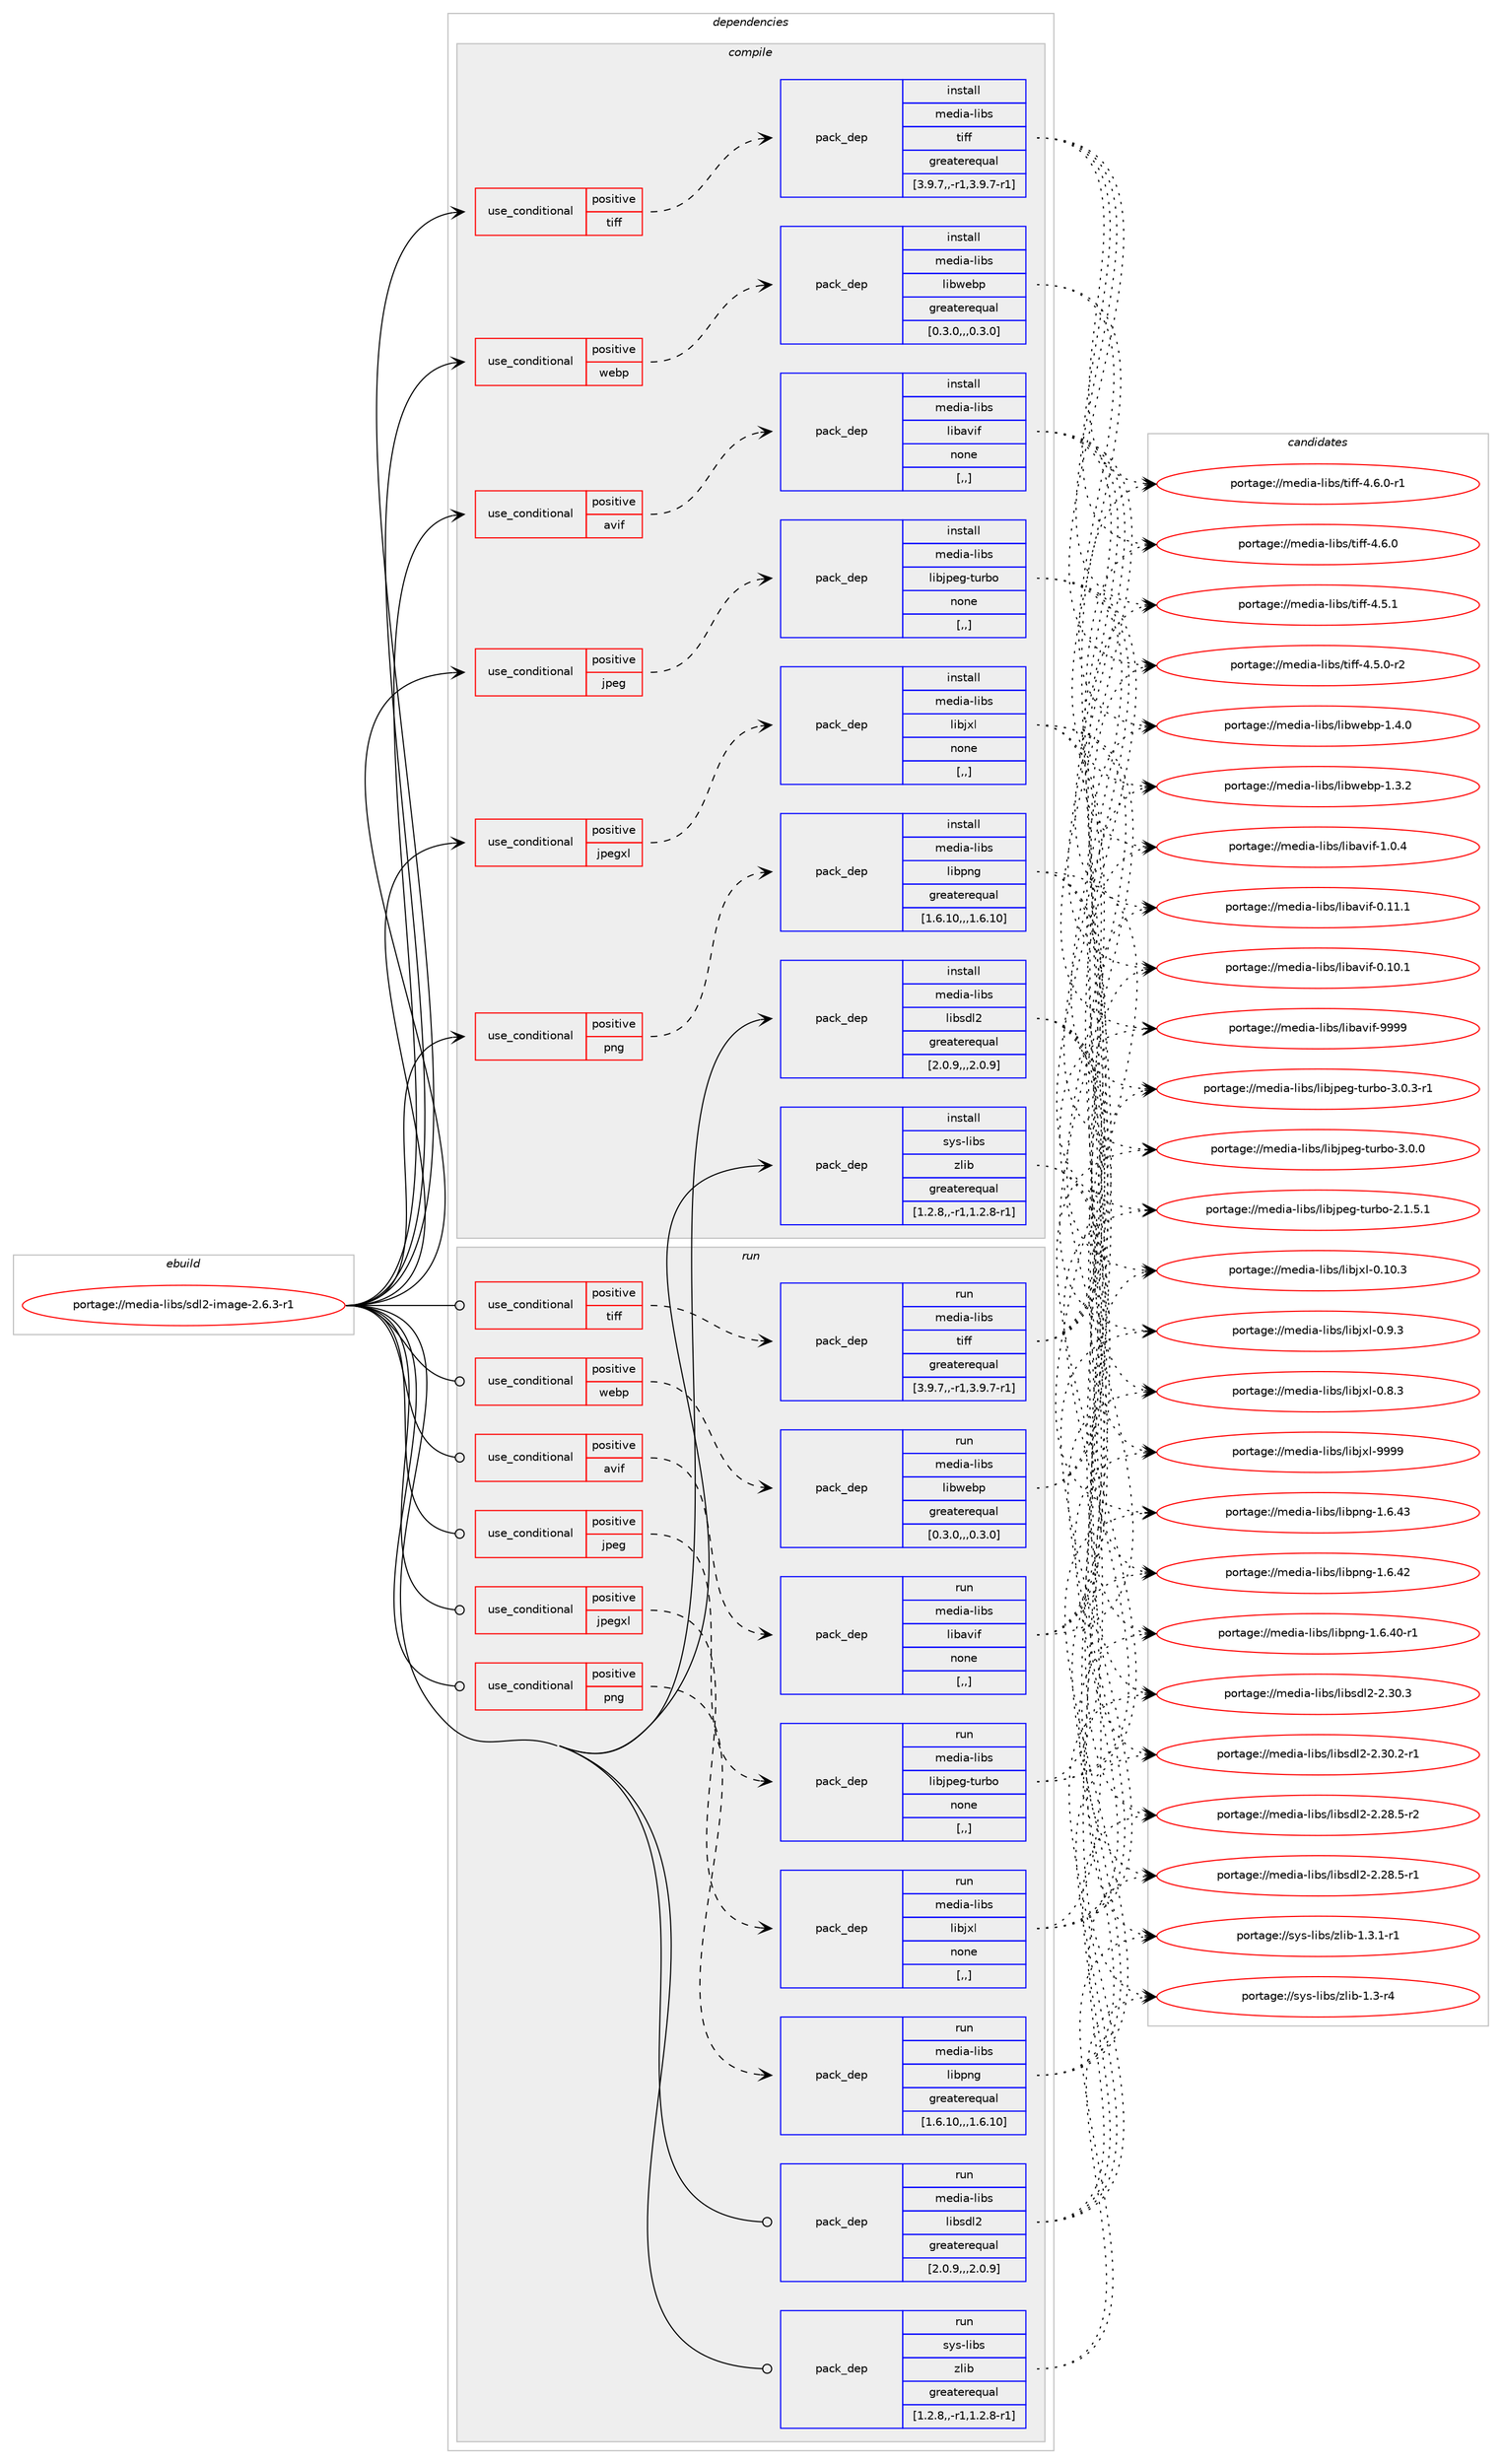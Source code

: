 digraph prolog {

# *************
# Graph options
# *************

newrank=true;
concentrate=true;
compound=true;
graph [rankdir=LR,fontname=Helvetica,fontsize=10,ranksep=1.5];#, ranksep=2.5, nodesep=0.2];
edge  [arrowhead=vee];
node  [fontname=Helvetica,fontsize=10];

# **********
# The ebuild
# **********

subgraph cluster_leftcol {
color=gray;
label=<<i>ebuild</i>>;
id [label="portage://media-libs/sdl2-image-2.6.3-r1", color=red, width=4, href="../media-libs/sdl2-image-2.6.3-r1.svg"];
}

# ****************
# The dependencies
# ****************

subgraph cluster_midcol {
color=gray;
label=<<i>dependencies</i>>;
subgraph cluster_compile {
fillcolor="#eeeeee";
style=filled;
label=<<i>compile</i>>;
subgraph cond77505 {
dependency305279 [label=<<TABLE BORDER="0" CELLBORDER="1" CELLSPACING="0" CELLPADDING="4"><TR><TD ROWSPAN="3" CELLPADDING="10">use_conditional</TD></TR><TR><TD>positive</TD></TR><TR><TD>avif</TD></TR></TABLE>>, shape=none, color=red];
subgraph pack225400 {
dependency305280 [label=<<TABLE BORDER="0" CELLBORDER="1" CELLSPACING="0" CELLPADDING="4" WIDTH="220"><TR><TD ROWSPAN="6" CELLPADDING="30">pack_dep</TD></TR><TR><TD WIDTH="110">install</TD></TR><TR><TD>media-libs</TD></TR><TR><TD>libavif</TD></TR><TR><TD>none</TD></TR><TR><TD>[,,]</TD></TR></TABLE>>, shape=none, color=blue];
}
dependency305279:e -> dependency305280:w [weight=20,style="dashed",arrowhead="vee"];
}
id:e -> dependency305279:w [weight=20,style="solid",arrowhead="vee"];
subgraph cond77506 {
dependency305281 [label=<<TABLE BORDER="0" CELLBORDER="1" CELLSPACING="0" CELLPADDING="4"><TR><TD ROWSPAN="3" CELLPADDING="10">use_conditional</TD></TR><TR><TD>positive</TD></TR><TR><TD>jpeg</TD></TR></TABLE>>, shape=none, color=red];
subgraph pack225401 {
dependency305282 [label=<<TABLE BORDER="0" CELLBORDER="1" CELLSPACING="0" CELLPADDING="4" WIDTH="220"><TR><TD ROWSPAN="6" CELLPADDING="30">pack_dep</TD></TR><TR><TD WIDTH="110">install</TD></TR><TR><TD>media-libs</TD></TR><TR><TD>libjpeg-turbo</TD></TR><TR><TD>none</TD></TR><TR><TD>[,,]</TD></TR></TABLE>>, shape=none, color=blue];
}
dependency305281:e -> dependency305282:w [weight=20,style="dashed",arrowhead="vee"];
}
id:e -> dependency305281:w [weight=20,style="solid",arrowhead="vee"];
subgraph cond77507 {
dependency305283 [label=<<TABLE BORDER="0" CELLBORDER="1" CELLSPACING="0" CELLPADDING="4"><TR><TD ROWSPAN="3" CELLPADDING="10">use_conditional</TD></TR><TR><TD>positive</TD></TR><TR><TD>jpegxl</TD></TR></TABLE>>, shape=none, color=red];
subgraph pack225402 {
dependency305284 [label=<<TABLE BORDER="0" CELLBORDER="1" CELLSPACING="0" CELLPADDING="4" WIDTH="220"><TR><TD ROWSPAN="6" CELLPADDING="30">pack_dep</TD></TR><TR><TD WIDTH="110">install</TD></TR><TR><TD>media-libs</TD></TR><TR><TD>libjxl</TD></TR><TR><TD>none</TD></TR><TR><TD>[,,]</TD></TR></TABLE>>, shape=none, color=blue];
}
dependency305283:e -> dependency305284:w [weight=20,style="dashed",arrowhead="vee"];
}
id:e -> dependency305283:w [weight=20,style="solid",arrowhead="vee"];
subgraph cond77508 {
dependency305285 [label=<<TABLE BORDER="0" CELLBORDER="1" CELLSPACING="0" CELLPADDING="4"><TR><TD ROWSPAN="3" CELLPADDING="10">use_conditional</TD></TR><TR><TD>positive</TD></TR><TR><TD>png</TD></TR></TABLE>>, shape=none, color=red];
subgraph pack225403 {
dependency305286 [label=<<TABLE BORDER="0" CELLBORDER="1" CELLSPACING="0" CELLPADDING="4" WIDTH="220"><TR><TD ROWSPAN="6" CELLPADDING="30">pack_dep</TD></TR><TR><TD WIDTH="110">install</TD></TR><TR><TD>media-libs</TD></TR><TR><TD>libpng</TD></TR><TR><TD>greaterequal</TD></TR><TR><TD>[1.6.10,,,1.6.10]</TD></TR></TABLE>>, shape=none, color=blue];
}
dependency305285:e -> dependency305286:w [weight=20,style="dashed",arrowhead="vee"];
}
id:e -> dependency305285:w [weight=20,style="solid",arrowhead="vee"];
subgraph cond77509 {
dependency305287 [label=<<TABLE BORDER="0" CELLBORDER="1" CELLSPACING="0" CELLPADDING="4"><TR><TD ROWSPAN="3" CELLPADDING="10">use_conditional</TD></TR><TR><TD>positive</TD></TR><TR><TD>tiff</TD></TR></TABLE>>, shape=none, color=red];
subgraph pack225404 {
dependency305288 [label=<<TABLE BORDER="0" CELLBORDER="1" CELLSPACING="0" CELLPADDING="4" WIDTH="220"><TR><TD ROWSPAN="6" CELLPADDING="30">pack_dep</TD></TR><TR><TD WIDTH="110">install</TD></TR><TR><TD>media-libs</TD></TR><TR><TD>tiff</TD></TR><TR><TD>greaterequal</TD></TR><TR><TD>[3.9.7,,-r1,3.9.7-r1]</TD></TR></TABLE>>, shape=none, color=blue];
}
dependency305287:e -> dependency305288:w [weight=20,style="dashed",arrowhead="vee"];
}
id:e -> dependency305287:w [weight=20,style="solid",arrowhead="vee"];
subgraph cond77510 {
dependency305289 [label=<<TABLE BORDER="0" CELLBORDER="1" CELLSPACING="0" CELLPADDING="4"><TR><TD ROWSPAN="3" CELLPADDING="10">use_conditional</TD></TR><TR><TD>positive</TD></TR><TR><TD>webp</TD></TR></TABLE>>, shape=none, color=red];
subgraph pack225405 {
dependency305290 [label=<<TABLE BORDER="0" CELLBORDER="1" CELLSPACING="0" CELLPADDING="4" WIDTH="220"><TR><TD ROWSPAN="6" CELLPADDING="30">pack_dep</TD></TR><TR><TD WIDTH="110">install</TD></TR><TR><TD>media-libs</TD></TR><TR><TD>libwebp</TD></TR><TR><TD>greaterequal</TD></TR><TR><TD>[0.3.0,,,0.3.0]</TD></TR></TABLE>>, shape=none, color=blue];
}
dependency305289:e -> dependency305290:w [weight=20,style="dashed",arrowhead="vee"];
}
id:e -> dependency305289:w [weight=20,style="solid",arrowhead="vee"];
subgraph pack225406 {
dependency305291 [label=<<TABLE BORDER="0" CELLBORDER="1" CELLSPACING="0" CELLPADDING="4" WIDTH="220"><TR><TD ROWSPAN="6" CELLPADDING="30">pack_dep</TD></TR><TR><TD WIDTH="110">install</TD></TR><TR><TD>media-libs</TD></TR><TR><TD>libsdl2</TD></TR><TR><TD>greaterequal</TD></TR><TR><TD>[2.0.9,,,2.0.9]</TD></TR></TABLE>>, shape=none, color=blue];
}
id:e -> dependency305291:w [weight=20,style="solid",arrowhead="vee"];
subgraph pack225407 {
dependency305292 [label=<<TABLE BORDER="0" CELLBORDER="1" CELLSPACING="0" CELLPADDING="4" WIDTH="220"><TR><TD ROWSPAN="6" CELLPADDING="30">pack_dep</TD></TR><TR><TD WIDTH="110">install</TD></TR><TR><TD>sys-libs</TD></TR><TR><TD>zlib</TD></TR><TR><TD>greaterequal</TD></TR><TR><TD>[1.2.8,,-r1,1.2.8-r1]</TD></TR></TABLE>>, shape=none, color=blue];
}
id:e -> dependency305292:w [weight=20,style="solid",arrowhead="vee"];
}
subgraph cluster_compileandrun {
fillcolor="#eeeeee";
style=filled;
label=<<i>compile and run</i>>;
}
subgraph cluster_run {
fillcolor="#eeeeee";
style=filled;
label=<<i>run</i>>;
subgraph cond77511 {
dependency305293 [label=<<TABLE BORDER="0" CELLBORDER="1" CELLSPACING="0" CELLPADDING="4"><TR><TD ROWSPAN="3" CELLPADDING="10">use_conditional</TD></TR><TR><TD>positive</TD></TR><TR><TD>avif</TD></TR></TABLE>>, shape=none, color=red];
subgraph pack225408 {
dependency305294 [label=<<TABLE BORDER="0" CELLBORDER="1" CELLSPACING="0" CELLPADDING="4" WIDTH="220"><TR><TD ROWSPAN="6" CELLPADDING="30">pack_dep</TD></TR><TR><TD WIDTH="110">run</TD></TR><TR><TD>media-libs</TD></TR><TR><TD>libavif</TD></TR><TR><TD>none</TD></TR><TR><TD>[,,]</TD></TR></TABLE>>, shape=none, color=blue];
}
dependency305293:e -> dependency305294:w [weight=20,style="dashed",arrowhead="vee"];
}
id:e -> dependency305293:w [weight=20,style="solid",arrowhead="odot"];
subgraph cond77512 {
dependency305295 [label=<<TABLE BORDER="0" CELLBORDER="1" CELLSPACING="0" CELLPADDING="4"><TR><TD ROWSPAN="3" CELLPADDING="10">use_conditional</TD></TR><TR><TD>positive</TD></TR><TR><TD>jpeg</TD></TR></TABLE>>, shape=none, color=red];
subgraph pack225409 {
dependency305296 [label=<<TABLE BORDER="0" CELLBORDER="1" CELLSPACING="0" CELLPADDING="4" WIDTH="220"><TR><TD ROWSPAN="6" CELLPADDING="30">pack_dep</TD></TR><TR><TD WIDTH="110">run</TD></TR><TR><TD>media-libs</TD></TR><TR><TD>libjpeg-turbo</TD></TR><TR><TD>none</TD></TR><TR><TD>[,,]</TD></TR></TABLE>>, shape=none, color=blue];
}
dependency305295:e -> dependency305296:w [weight=20,style="dashed",arrowhead="vee"];
}
id:e -> dependency305295:w [weight=20,style="solid",arrowhead="odot"];
subgraph cond77513 {
dependency305297 [label=<<TABLE BORDER="0" CELLBORDER="1" CELLSPACING="0" CELLPADDING="4"><TR><TD ROWSPAN="3" CELLPADDING="10">use_conditional</TD></TR><TR><TD>positive</TD></TR><TR><TD>jpegxl</TD></TR></TABLE>>, shape=none, color=red];
subgraph pack225410 {
dependency305298 [label=<<TABLE BORDER="0" CELLBORDER="1" CELLSPACING="0" CELLPADDING="4" WIDTH="220"><TR><TD ROWSPAN="6" CELLPADDING="30">pack_dep</TD></TR><TR><TD WIDTH="110">run</TD></TR><TR><TD>media-libs</TD></TR><TR><TD>libjxl</TD></TR><TR><TD>none</TD></TR><TR><TD>[,,]</TD></TR></TABLE>>, shape=none, color=blue];
}
dependency305297:e -> dependency305298:w [weight=20,style="dashed",arrowhead="vee"];
}
id:e -> dependency305297:w [weight=20,style="solid",arrowhead="odot"];
subgraph cond77514 {
dependency305299 [label=<<TABLE BORDER="0" CELLBORDER="1" CELLSPACING="0" CELLPADDING="4"><TR><TD ROWSPAN="3" CELLPADDING="10">use_conditional</TD></TR><TR><TD>positive</TD></TR><TR><TD>png</TD></TR></TABLE>>, shape=none, color=red];
subgraph pack225411 {
dependency305300 [label=<<TABLE BORDER="0" CELLBORDER="1" CELLSPACING="0" CELLPADDING="4" WIDTH="220"><TR><TD ROWSPAN="6" CELLPADDING="30">pack_dep</TD></TR><TR><TD WIDTH="110">run</TD></TR><TR><TD>media-libs</TD></TR><TR><TD>libpng</TD></TR><TR><TD>greaterequal</TD></TR><TR><TD>[1.6.10,,,1.6.10]</TD></TR></TABLE>>, shape=none, color=blue];
}
dependency305299:e -> dependency305300:w [weight=20,style="dashed",arrowhead="vee"];
}
id:e -> dependency305299:w [weight=20,style="solid",arrowhead="odot"];
subgraph cond77515 {
dependency305301 [label=<<TABLE BORDER="0" CELLBORDER="1" CELLSPACING="0" CELLPADDING="4"><TR><TD ROWSPAN="3" CELLPADDING="10">use_conditional</TD></TR><TR><TD>positive</TD></TR><TR><TD>tiff</TD></TR></TABLE>>, shape=none, color=red];
subgraph pack225412 {
dependency305302 [label=<<TABLE BORDER="0" CELLBORDER="1" CELLSPACING="0" CELLPADDING="4" WIDTH="220"><TR><TD ROWSPAN="6" CELLPADDING="30">pack_dep</TD></TR><TR><TD WIDTH="110">run</TD></TR><TR><TD>media-libs</TD></TR><TR><TD>tiff</TD></TR><TR><TD>greaterequal</TD></TR><TR><TD>[3.9.7,,-r1,3.9.7-r1]</TD></TR></TABLE>>, shape=none, color=blue];
}
dependency305301:e -> dependency305302:w [weight=20,style="dashed",arrowhead="vee"];
}
id:e -> dependency305301:w [weight=20,style="solid",arrowhead="odot"];
subgraph cond77516 {
dependency305303 [label=<<TABLE BORDER="0" CELLBORDER="1" CELLSPACING="0" CELLPADDING="4"><TR><TD ROWSPAN="3" CELLPADDING="10">use_conditional</TD></TR><TR><TD>positive</TD></TR><TR><TD>webp</TD></TR></TABLE>>, shape=none, color=red];
subgraph pack225413 {
dependency305304 [label=<<TABLE BORDER="0" CELLBORDER="1" CELLSPACING="0" CELLPADDING="4" WIDTH="220"><TR><TD ROWSPAN="6" CELLPADDING="30">pack_dep</TD></TR><TR><TD WIDTH="110">run</TD></TR><TR><TD>media-libs</TD></TR><TR><TD>libwebp</TD></TR><TR><TD>greaterequal</TD></TR><TR><TD>[0.3.0,,,0.3.0]</TD></TR></TABLE>>, shape=none, color=blue];
}
dependency305303:e -> dependency305304:w [weight=20,style="dashed",arrowhead="vee"];
}
id:e -> dependency305303:w [weight=20,style="solid",arrowhead="odot"];
subgraph pack225414 {
dependency305305 [label=<<TABLE BORDER="0" CELLBORDER="1" CELLSPACING="0" CELLPADDING="4" WIDTH="220"><TR><TD ROWSPAN="6" CELLPADDING="30">pack_dep</TD></TR><TR><TD WIDTH="110">run</TD></TR><TR><TD>media-libs</TD></TR><TR><TD>libsdl2</TD></TR><TR><TD>greaterequal</TD></TR><TR><TD>[2.0.9,,,2.0.9]</TD></TR></TABLE>>, shape=none, color=blue];
}
id:e -> dependency305305:w [weight=20,style="solid",arrowhead="odot"];
subgraph pack225415 {
dependency305306 [label=<<TABLE BORDER="0" CELLBORDER="1" CELLSPACING="0" CELLPADDING="4" WIDTH="220"><TR><TD ROWSPAN="6" CELLPADDING="30">pack_dep</TD></TR><TR><TD WIDTH="110">run</TD></TR><TR><TD>sys-libs</TD></TR><TR><TD>zlib</TD></TR><TR><TD>greaterequal</TD></TR><TR><TD>[1.2.8,,-r1,1.2.8-r1]</TD></TR></TABLE>>, shape=none, color=blue];
}
id:e -> dependency305306:w [weight=20,style="solid",arrowhead="odot"];
}
}

# **************
# The candidates
# **************

subgraph cluster_choices {
rank=same;
color=gray;
label=<<i>candidates</i>>;

subgraph choice225400 {
color=black;
nodesep=1;
choice1091011001059745108105981154710810598971181051024557575757 [label="portage://media-libs/libavif-9999", color=red, width=4,href="../media-libs/libavif-9999.svg"];
choice109101100105974510810598115471081059897118105102454946484652 [label="portage://media-libs/libavif-1.0.4", color=red, width=4,href="../media-libs/libavif-1.0.4.svg"];
choice10910110010597451081059811547108105989711810510245484649494649 [label="portage://media-libs/libavif-0.11.1", color=red, width=4,href="../media-libs/libavif-0.11.1.svg"];
choice10910110010597451081059811547108105989711810510245484649484649 [label="portage://media-libs/libavif-0.10.1", color=red, width=4,href="../media-libs/libavif-0.10.1.svg"];
dependency305280:e -> choice1091011001059745108105981154710810598971181051024557575757:w [style=dotted,weight="100"];
dependency305280:e -> choice109101100105974510810598115471081059897118105102454946484652:w [style=dotted,weight="100"];
dependency305280:e -> choice10910110010597451081059811547108105989711810510245484649494649:w [style=dotted,weight="100"];
dependency305280:e -> choice10910110010597451081059811547108105989711810510245484649484649:w [style=dotted,weight="100"];
}
subgraph choice225401 {
color=black;
nodesep=1;
choice109101100105974510810598115471081059810611210110345116117114981114551464846514511449 [label="portage://media-libs/libjpeg-turbo-3.0.3-r1", color=red, width=4,href="../media-libs/libjpeg-turbo-3.0.3-r1.svg"];
choice10910110010597451081059811547108105981061121011034511611711498111455146484648 [label="portage://media-libs/libjpeg-turbo-3.0.0", color=red, width=4,href="../media-libs/libjpeg-turbo-3.0.0.svg"];
choice109101100105974510810598115471081059810611210110345116117114981114550464946534649 [label="portage://media-libs/libjpeg-turbo-2.1.5.1", color=red, width=4,href="../media-libs/libjpeg-turbo-2.1.5.1.svg"];
dependency305282:e -> choice109101100105974510810598115471081059810611210110345116117114981114551464846514511449:w [style=dotted,weight="100"];
dependency305282:e -> choice10910110010597451081059811547108105981061121011034511611711498111455146484648:w [style=dotted,weight="100"];
dependency305282:e -> choice109101100105974510810598115471081059810611210110345116117114981114550464946534649:w [style=dotted,weight="100"];
}
subgraph choice225402 {
color=black;
nodesep=1;
choice10910110010597451081059811547108105981061201084557575757 [label="portage://media-libs/libjxl-9999", color=red, width=4,href="../media-libs/libjxl-9999.svg"];
choice109101100105974510810598115471081059810612010845484649484651 [label="portage://media-libs/libjxl-0.10.3", color=red, width=4,href="../media-libs/libjxl-0.10.3.svg"];
choice1091011001059745108105981154710810598106120108454846574651 [label="portage://media-libs/libjxl-0.9.3", color=red, width=4,href="../media-libs/libjxl-0.9.3.svg"];
choice1091011001059745108105981154710810598106120108454846564651 [label="portage://media-libs/libjxl-0.8.3", color=red, width=4,href="../media-libs/libjxl-0.8.3.svg"];
dependency305284:e -> choice10910110010597451081059811547108105981061201084557575757:w [style=dotted,weight="100"];
dependency305284:e -> choice109101100105974510810598115471081059810612010845484649484651:w [style=dotted,weight="100"];
dependency305284:e -> choice1091011001059745108105981154710810598106120108454846574651:w [style=dotted,weight="100"];
dependency305284:e -> choice1091011001059745108105981154710810598106120108454846564651:w [style=dotted,weight="100"];
}
subgraph choice225403 {
color=black;
nodesep=1;
choice109101100105974510810598115471081059811211010345494654465251 [label="portage://media-libs/libpng-1.6.43", color=red, width=4,href="../media-libs/libpng-1.6.43.svg"];
choice109101100105974510810598115471081059811211010345494654465250 [label="portage://media-libs/libpng-1.6.42", color=red, width=4,href="../media-libs/libpng-1.6.42.svg"];
choice1091011001059745108105981154710810598112110103454946544652484511449 [label="portage://media-libs/libpng-1.6.40-r1", color=red, width=4,href="../media-libs/libpng-1.6.40-r1.svg"];
dependency305286:e -> choice109101100105974510810598115471081059811211010345494654465251:w [style=dotted,weight="100"];
dependency305286:e -> choice109101100105974510810598115471081059811211010345494654465250:w [style=dotted,weight="100"];
dependency305286:e -> choice1091011001059745108105981154710810598112110103454946544652484511449:w [style=dotted,weight="100"];
}
subgraph choice225404 {
color=black;
nodesep=1;
choice109101100105974510810598115471161051021024552465446484511449 [label="portage://media-libs/tiff-4.6.0-r1", color=red, width=4,href="../media-libs/tiff-4.6.0-r1.svg"];
choice10910110010597451081059811547116105102102455246544648 [label="portage://media-libs/tiff-4.6.0", color=red, width=4,href="../media-libs/tiff-4.6.0.svg"];
choice10910110010597451081059811547116105102102455246534649 [label="portage://media-libs/tiff-4.5.1", color=red, width=4,href="../media-libs/tiff-4.5.1.svg"];
choice109101100105974510810598115471161051021024552465346484511450 [label="portage://media-libs/tiff-4.5.0-r2", color=red, width=4,href="../media-libs/tiff-4.5.0-r2.svg"];
dependency305288:e -> choice109101100105974510810598115471161051021024552465446484511449:w [style=dotted,weight="100"];
dependency305288:e -> choice10910110010597451081059811547116105102102455246544648:w [style=dotted,weight="100"];
dependency305288:e -> choice10910110010597451081059811547116105102102455246534649:w [style=dotted,weight="100"];
dependency305288:e -> choice109101100105974510810598115471161051021024552465346484511450:w [style=dotted,weight="100"];
}
subgraph choice225405 {
color=black;
nodesep=1;
choice109101100105974510810598115471081059811910198112454946524648 [label="portage://media-libs/libwebp-1.4.0", color=red, width=4,href="../media-libs/libwebp-1.4.0.svg"];
choice109101100105974510810598115471081059811910198112454946514650 [label="portage://media-libs/libwebp-1.3.2", color=red, width=4,href="../media-libs/libwebp-1.3.2.svg"];
dependency305290:e -> choice109101100105974510810598115471081059811910198112454946524648:w [style=dotted,weight="100"];
dependency305290:e -> choice109101100105974510810598115471081059811910198112454946514650:w [style=dotted,weight="100"];
}
subgraph choice225406 {
color=black;
nodesep=1;
choice10910110010597451081059811547108105981151001085045504651484651 [label="portage://media-libs/libsdl2-2.30.3", color=red, width=4,href="../media-libs/libsdl2-2.30.3.svg"];
choice109101100105974510810598115471081059811510010850455046514846504511449 [label="portage://media-libs/libsdl2-2.30.2-r1", color=red, width=4,href="../media-libs/libsdl2-2.30.2-r1.svg"];
choice109101100105974510810598115471081059811510010850455046505646534511450 [label="portage://media-libs/libsdl2-2.28.5-r2", color=red, width=4,href="../media-libs/libsdl2-2.28.5-r2.svg"];
choice109101100105974510810598115471081059811510010850455046505646534511449 [label="portage://media-libs/libsdl2-2.28.5-r1", color=red, width=4,href="../media-libs/libsdl2-2.28.5-r1.svg"];
dependency305291:e -> choice10910110010597451081059811547108105981151001085045504651484651:w [style=dotted,weight="100"];
dependency305291:e -> choice109101100105974510810598115471081059811510010850455046514846504511449:w [style=dotted,weight="100"];
dependency305291:e -> choice109101100105974510810598115471081059811510010850455046505646534511450:w [style=dotted,weight="100"];
dependency305291:e -> choice109101100105974510810598115471081059811510010850455046505646534511449:w [style=dotted,weight="100"];
}
subgraph choice225407 {
color=black;
nodesep=1;
choice115121115451081059811547122108105984549465146494511449 [label="portage://sys-libs/zlib-1.3.1-r1", color=red, width=4,href="../sys-libs/zlib-1.3.1-r1.svg"];
choice11512111545108105981154712210810598454946514511452 [label="portage://sys-libs/zlib-1.3-r4", color=red, width=4,href="../sys-libs/zlib-1.3-r4.svg"];
dependency305292:e -> choice115121115451081059811547122108105984549465146494511449:w [style=dotted,weight="100"];
dependency305292:e -> choice11512111545108105981154712210810598454946514511452:w [style=dotted,weight="100"];
}
subgraph choice225408 {
color=black;
nodesep=1;
choice1091011001059745108105981154710810598971181051024557575757 [label="portage://media-libs/libavif-9999", color=red, width=4,href="../media-libs/libavif-9999.svg"];
choice109101100105974510810598115471081059897118105102454946484652 [label="portage://media-libs/libavif-1.0.4", color=red, width=4,href="../media-libs/libavif-1.0.4.svg"];
choice10910110010597451081059811547108105989711810510245484649494649 [label="portage://media-libs/libavif-0.11.1", color=red, width=4,href="../media-libs/libavif-0.11.1.svg"];
choice10910110010597451081059811547108105989711810510245484649484649 [label="portage://media-libs/libavif-0.10.1", color=red, width=4,href="../media-libs/libavif-0.10.1.svg"];
dependency305294:e -> choice1091011001059745108105981154710810598971181051024557575757:w [style=dotted,weight="100"];
dependency305294:e -> choice109101100105974510810598115471081059897118105102454946484652:w [style=dotted,weight="100"];
dependency305294:e -> choice10910110010597451081059811547108105989711810510245484649494649:w [style=dotted,weight="100"];
dependency305294:e -> choice10910110010597451081059811547108105989711810510245484649484649:w [style=dotted,weight="100"];
}
subgraph choice225409 {
color=black;
nodesep=1;
choice109101100105974510810598115471081059810611210110345116117114981114551464846514511449 [label="portage://media-libs/libjpeg-turbo-3.0.3-r1", color=red, width=4,href="../media-libs/libjpeg-turbo-3.0.3-r1.svg"];
choice10910110010597451081059811547108105981061121011034511611711498111455146484648 [label="portage://media-libs/libjpeg-turbo-3.0.0", color=red, width=4,href="../media-libs/libjpeg-turbo-3.0.0.svg"];
choice109101100105974510810598115471081059810611210110345116117114981114550464946534649 [label="portage://media-libs/libjpeg-turbo-2.1.5.1", color=red, width=4,href="../media-libs/libjpeg-turbo-2.1.5.1.svg"];
dependency305296:e -> choice109101100105974510810598115471081059810611210110345116117114981114551464846514511449:w [style=dotted,weight="100"];
dependency305296:e -> choice10910110010597451081059811547108105981061121011034511611711498111455146484648:w [style=dotted,weight="100"];
dependency305296:e -> choice109101100105974510810598115471081059810611210110345116117114981114550464946534649:w [style=dotted,weight="100"];
}
subgraph choice225410 {
color=black;
nodesep=1;
choice10910110010597451081059811547108105981061201084557575757 [label="portage://media-libs/libjxl-9999", color=red, width=4,href="../media-libs/libjxl-9999.svg"];
choice109101100105974510810598115471081059810612010845484649484651 [label="portage://media-libs/libjxl-0.10.3", color=red, width=4,href="../media-libs/libjxl-0.10.3.svg"];
choice1091011001059745108105981154710810598106120108454846574651 [label="portage://media-libs/libjxl-0.9.3", color=red, width=4,href="../media-libs/libjxl-0.9.3.svg"];
choice1091011001059745108105981154710810598106120108454846564651 [label="portage://media-libs/libjxl-0.8.3", color=red, width=4,href="../media-libs/libjxl-0.8.3.svg"];
dependency305298:e -> choice10910110010597451081059811547108105981061201084557575757:w [style=dotted,weight="100"];
dependency305298:e -> choice109101100105974510810598115471081059810612010845484649484651:w [style=dotted,weight="100"];
dependency305298:e -> choice1091011001059745108105981154710810598106120108454846574651:w [style=dotted,weight="100"];
dependency305298:e -> choice1091011001059745108105981154710810598106120108454846564651:w [style=dotted,weight="100"];
}
subgraph choice225411 {
color=black;
nodesep=1;
choice109101100105974510810598115471081059811211010345494654465251 [label="portage://media-libs/libpng-1.6.43", color=red, width=4,href="../media-libs/libpng-1.6.43.svg"];
choice109101100105974510810598115471081059811211010345494654465250 [label="portage://media-libs/libpng-1.6.42", color=red, width=4,href="../media-libs/libpng-1.6.42.svg"];
choice1091011001059745108105981154710810598112110103454946544652484511449 [label="portage://media-libs/libpng-1.6.40-r1", color=red, width=4,href="../media-libs/libpng-1.6.40-r1.svg"];
dependency305300:e -> choice109101100105974510810598115471081059811211010345494654465251:w [style=dotted,weight="100"];
dependency305300:e -> choice109101100105974510810598115471081059811211010345494654465250:w [style=dotted,weight="100"];
dependency305300:e -> choice1091011001059745108105981154710810598112110103454946544652484511449:w [style=dotted,weight="100"];
}
subgraph choice225412 {
color=black;
nodesep=1;
choice109101100105974510810598115471161051021024552465446484511449 [label="portage://media-libs/tiff-4.6.0-r1", color=red, width=4,href="../media-libs/tiff-4.6.0-r1.svg"];
choice10910110010597451081059811547116105102102455246544648 [label="portage://media-libs/tiff-4.6.0", color=red, width=4,href="../media-libs/tiff-4.6.0.svg"];
choice10910110010597451081059811547116105102102455246534649 [label="portage://media-libs/tiff-4.5.1", color=red, width=4,href="../media-libs/tiff-4.5.1.svg"];
choice109101100105974510810598115471161051021024552465346484511450 [label="portage://media-libs/tiff-4.5.0-r2", color=red, width=4,href="../media-libs/tiff-4.5.0-r2.svg"];
dependency305302:e -> choice109101100105974510810598115471161051021024552465446484511449:w [style=dotted,weight="100"];
dependency305302:e -> choice10910110010597451081059811547116105102102455246544648:w [style=dotted,weight="100"];
dependency305302:e -> choice10910110010597451081059811547116105102102455246534649:w [style=dotted,weight="100"];
dependency305302:e -> choice109101100105974510810598115471161051021024552465346484511450:w [style=dotted,weight="100"];
}
subgraph choice225413 {
color=black;
nodesep=1;
choice109101100105974510810598115471081059811910198112454946524648 [label="portage://media-libs/libwebp-1.4.0", color=red, width=4,href="../media-libs/libwebp-1.4.0.svg"];
choice109101100105974510810598115471081059811910198112454946514650 [label="portage://media-libs/libwebp-1.3.2", color=red, width=4,href="../media-libs/libwebp-1.3.2.svg"];
dependency305304:e -> choice109101100105974510810598115471081059811910198112454946524648:w [style=dotted,weight="100"];
dependency305304:e -> choice109101100105974510810598115471081059811910198112454946514650:w [style=dotted,weight="100"];
}
subgraph choice225414 {
color=black;
nodesep=1;
choice10910110010597451081059811547108105981151001085045504651484651 [label="portage://media-libs/libsdl2-2.30.3", color=red, width=4,href="../media-libs/libsdl2-2.30.3.svg"];
choice109101100105974510810598115471081059811510010850455046514846504511449 [label="portage://media-libs/libsdl2-2.30.2-r1", color=red, width=4,href="../media-libs/libsdl2-2.30.2-r1.svg"];
choice109101100105974510810598115471081059811510010850455046505646534511450 [label="portage://media-libs/libsdl2-2.28.5-r2", color=red, width=4,href="../media-libs/libsdl2-2.28.5-r2.svg"];
choice109101100105974510810598115471081059811510010850455046505646534511449 [label="portage://media-libs/libsdl2-2.28.5-r1", color=red, width=4,href="../media-libs/libsdl2-2.28.5-r1.svg"];
dependency305305:e -> choice10910110010597451081059811547108105981151001085045504651484651:w [style=dotted,weight="100"];
dependency305305:e -> choice109101100105974510810598115471081059811510010850455046514846504511449:w [style=dotted,weight="100"];
dependency305305:e -> choice109101100105974510810598115471081059811510010850455046505646534511450:w [style=dotted,weight="100"];
dependency305305:e -> choice109101100105974510810598115471081059811510010850455046505646534511449:w [style=dotted,weight="100"];
}
subgraph choice225415 {
color=black;
nodesep=1;
choice115121115451081059811547122108105984549465146494511449 [label="portage://sys-libs/zlib-1.3.1-r1", color=red, width=4,href="../sys-libs/zlib-1.3.1-r1.svg"];
choice11512111545108105981154712210810598454946514511452 [label="portage://sys-libs/zlib-1.3-r4", color=red, width=4,href="../sys-libs/zlib-1.3-r4.svg"];
dependency305306:e -> choice115121115451081059811547122108105984549465146494511449:w [style=dotted,weight="100"];
dependency305306:e -> choice11512111545108105981154712210810598454946514511452:w [style=dotted,weight="100"];
}
}

}
